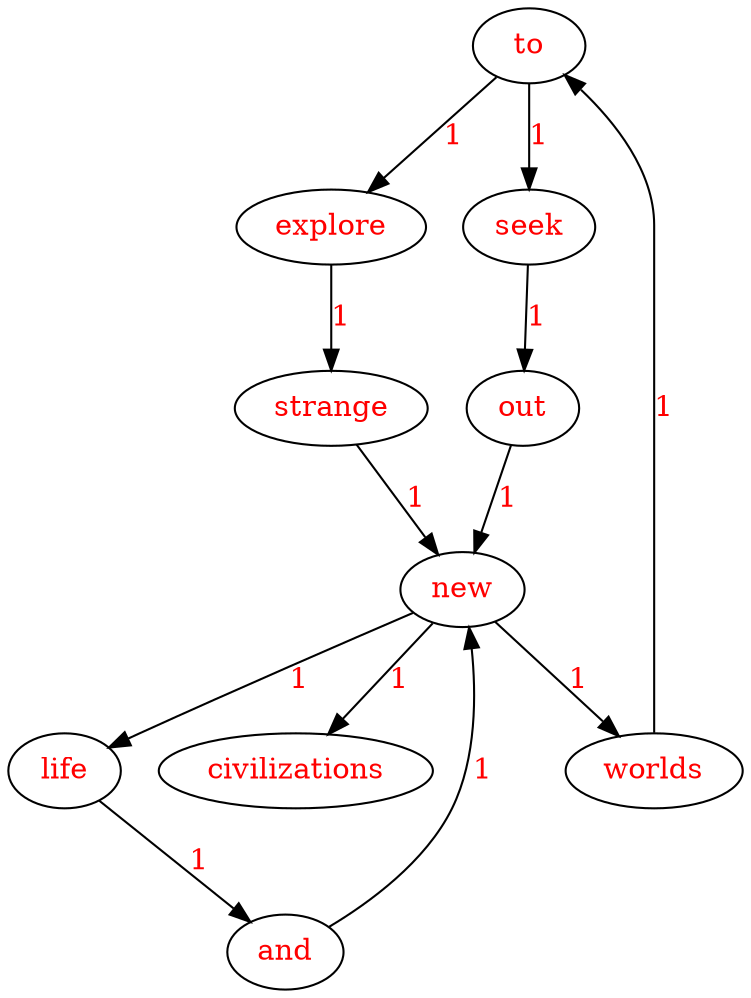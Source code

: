 digraph G {
    0 [label="to", fontcolor="red"]
    1 [label="explore", fontcolor="red"]
    0->1 [label="1", fontcolor="red"]
    0 [label="to", fontcolor="red"]
    5 [label="seek", fontcolor="red"]
    0->5 [label="1", fontcolor="red"]
    1 [label="explore", fontcolor="red"]
    2 [label="strange", fontcolor="red"]
    1->2 [label="1", fontcolor="red"]
    2 [label="strange", fontcolor="red"]
    3 [label="new", fontcolor="red"]
    2->3 [label="1", fontcolor="red"]
    3 [label="new", fontcolor="red"]
    4 [label="worlds", fontcolor="red"]
    3->4 [label="1", fontcolor="red"]
    3 [label="new", fontcolor="red"]
    7 [label="life", fontcolor="red"]
    3->7 [label="1", fontcolor="red"]
    3 [label="new", fontcolor="red"]
    9 [label="civilizations", fontcolor="red"]
    3->9 [label="1", fontcolor="red"]
    4 [label="worlds", fontcolor="red"]
    0 [label="to", fontcolor="red"]
    4->0 [label="1", fontcolor="red"]
    5 [label="seek", fontcolor="red"]
    6 [label="out", fontcolor="red"]
    5->6 [label="1", fontcolor="red"]
    6 [label="out", fontcolor="red"]
    3 [label="new", fontcolor="red"]
    6->3 [label="1", fontcolor="red"]
    7 [label="life", fontcolor="red"]
    8 [label="and", fontcolor="red"]
    7->8 [label="1", fontcolor="red"]
    8 [label="and", fontcolor="red"]
    3 [label="new", fontcolor="red"]
    8->3 [label="1", fontcolor="red"]
}
